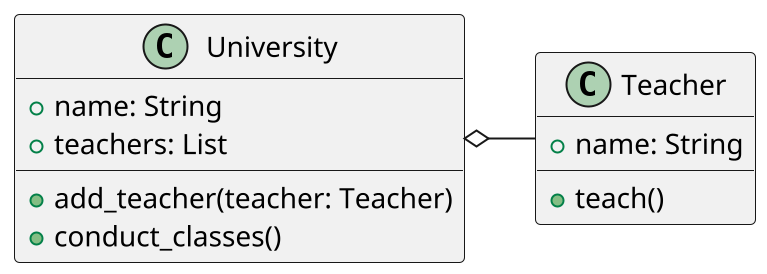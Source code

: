 @startuml

scale 2

class Teacher {
    +name: String
    +teach()
}

class University {
    +name: String
    +teachers: List
    +add_teacher(teacher: Teacher)
    +conduct_classes()
}

University o-right- Teacher

@enduml